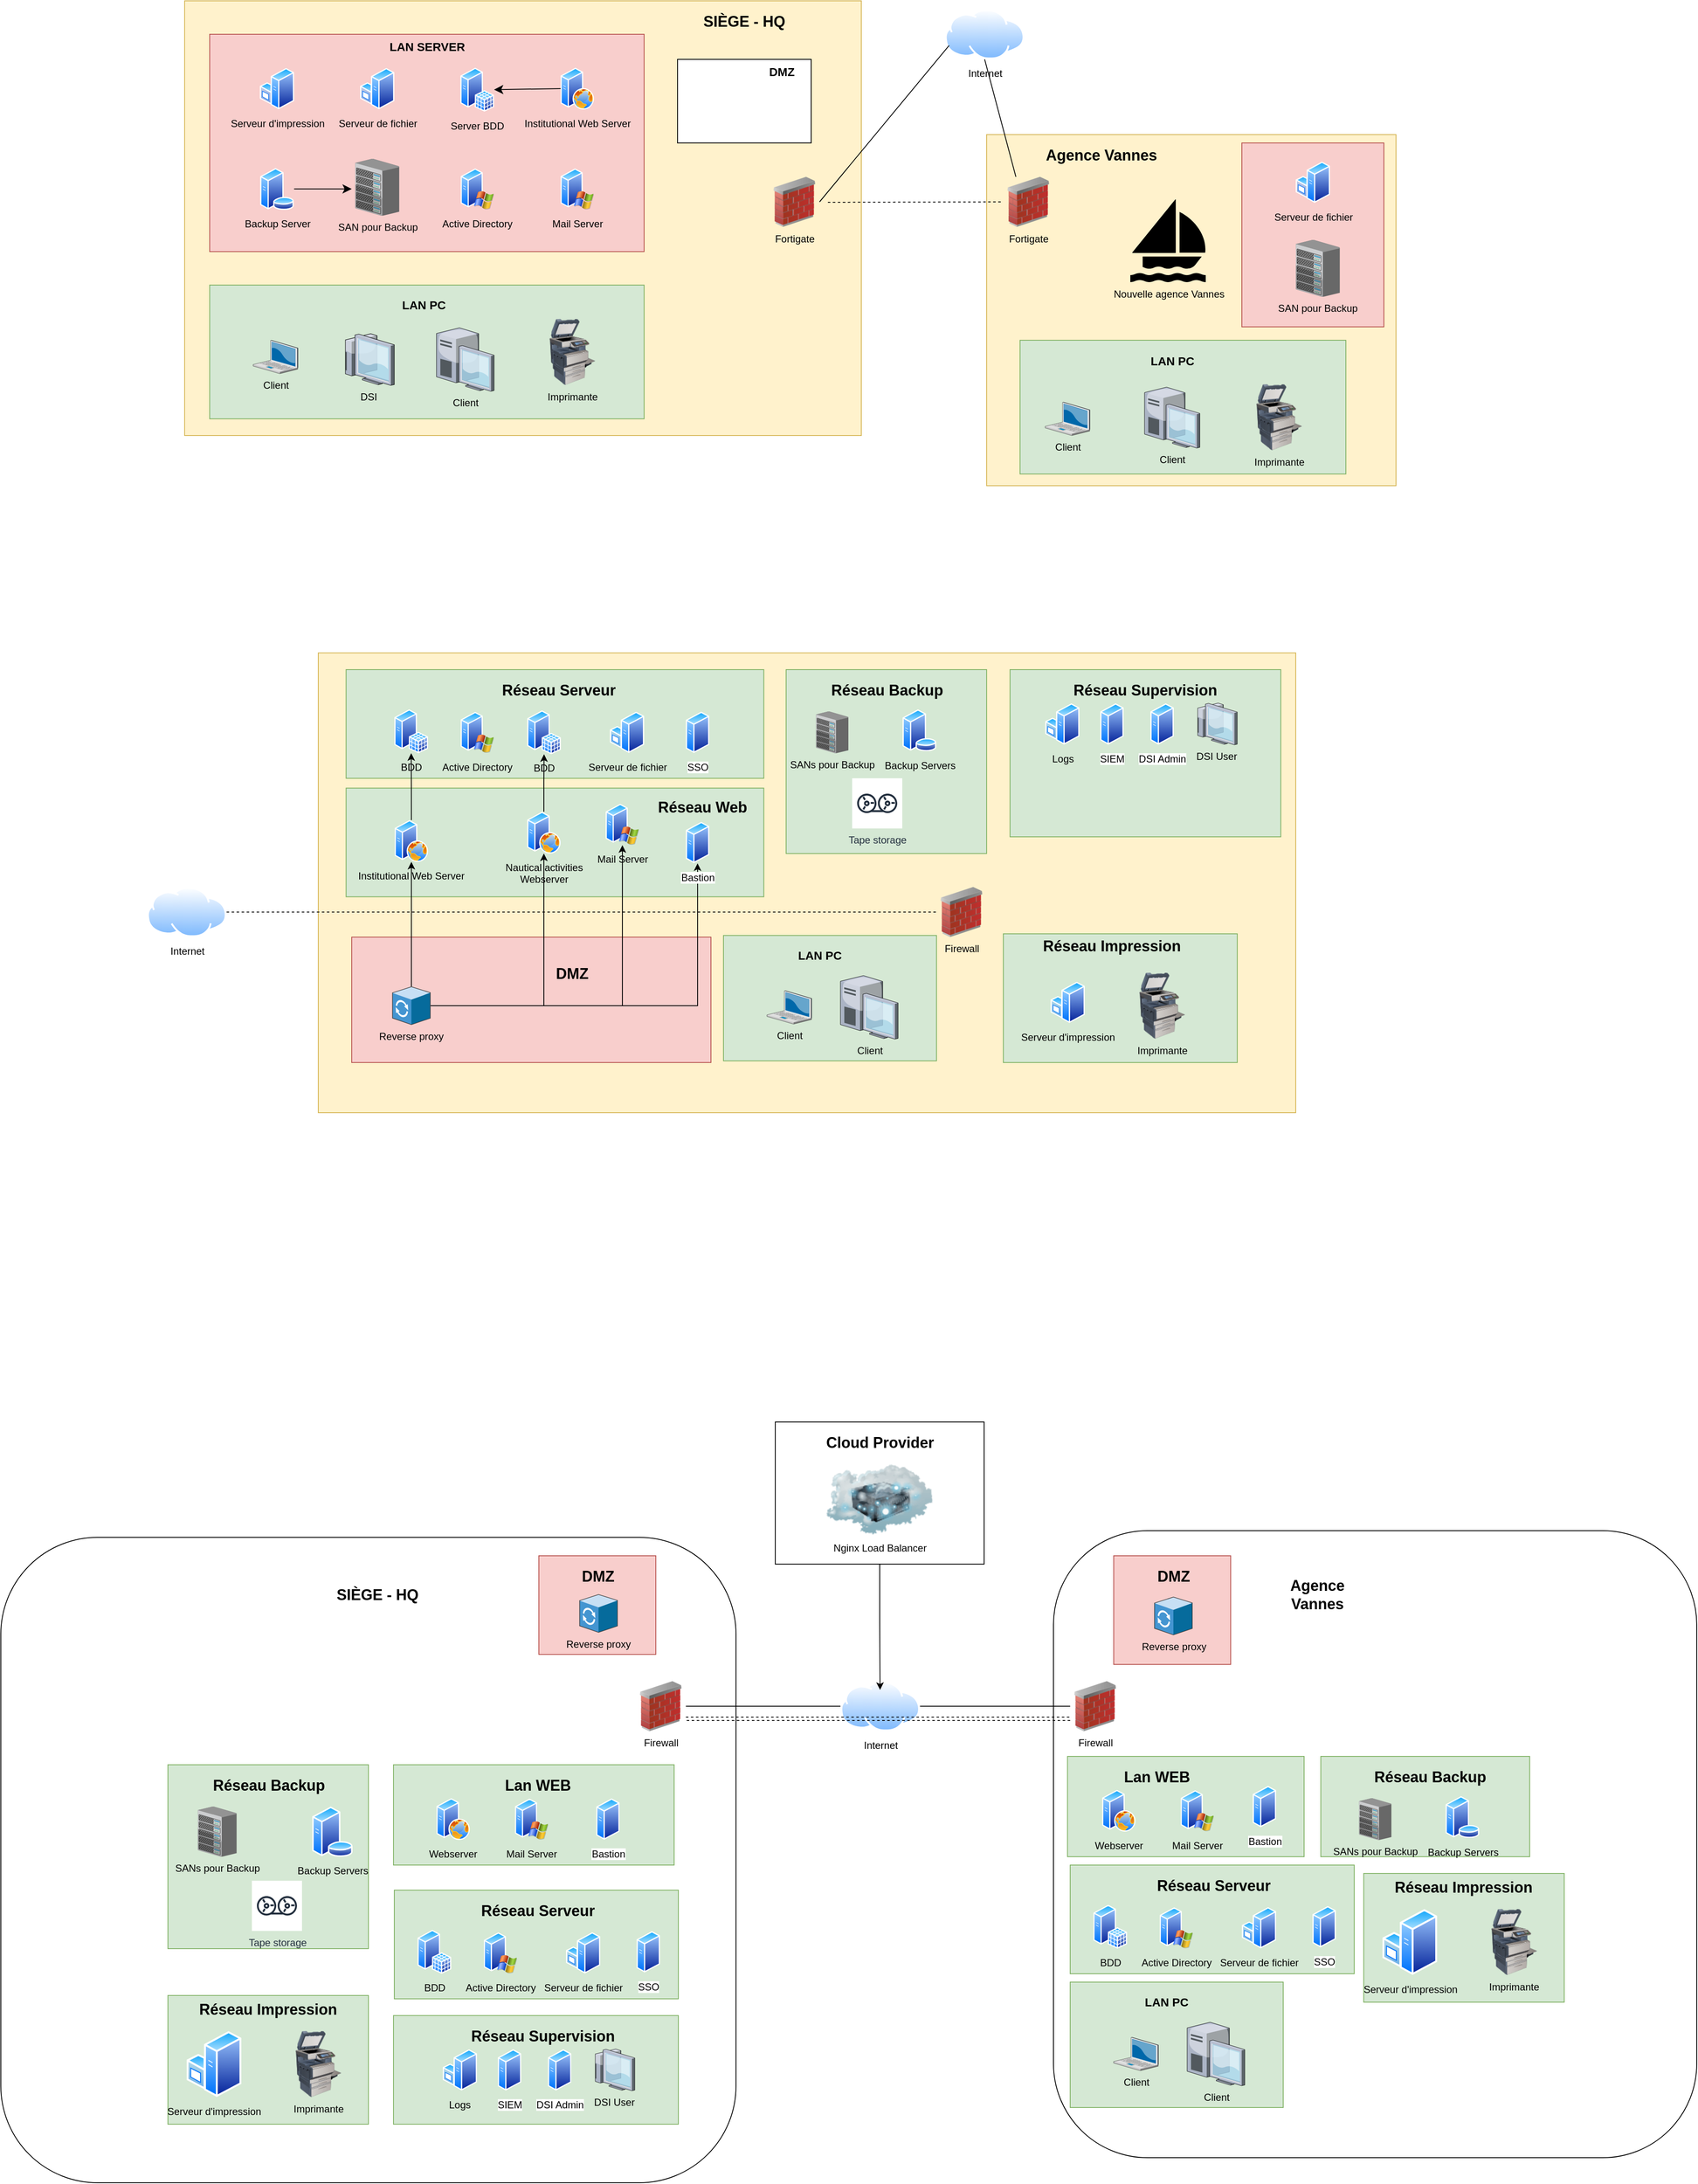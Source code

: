 <mxfile version="26.1.1">
  <diagram name="Page-1" id="sl0Z7fPfuQKRQQ2DEkUn">
    <mxGraphModel dx="3217" dy="2479" grid="1" gridSize="10" guides="1" tooltips="1" connect="1" arrows="1" fold="1" page="1" pageScale="1" pageWidth="827" pageHeight="1169" math="0" shadow="0">
      <root>
        <mxCell id="0" />
        <mxCell id="1" parent="0" />
        <mxCell id="FCa00P5Gcy0VoJe-Ny28-20" value="" style="rounded=0;whiteSpace=wrap;html=1;" parent="1" vertex="1">
          <mxGeometry x="657" y="1660" width="250" height="170" as="geometry" />
        </mxCell>
        <mxCell id="iEDo4Cskuz566fupXp4_-1" value="" style="verticalLabelPosition=bottom;verticalAlign=top;html=1;shape=mxgraph.basic.rect;fillColor2=none;strokeWidth=1;size=20;indent=5;fillColor=#fff2cc;strokeColor=#d6b656;" parent="1" vertex="1">
          <mxGeometry x="910" y="120" width="490" height="420" as="geometry" />
        </mxCell>
        <mxCell id="iEDo4Cskuz566fupXp4_-2" value="" style="verticalLabelPosition=bottom;verticalAlign=top;html=1;shape=mxgraph.basic.rect;fillColor2=none;strokeWidth=1;size=20;indent=5;fillColor=#fff2cc;strokeColor=#d6b656;" parent="1" vertex="1">
          <mxGeometry x="-50" y="-40" width="810" height="520" as="geometry" />
        </mxCell>
        <mxCell id="iEDo4Cskuz566fupXp4_-3" value="" style="verticalLabelPosition=bottom;verticalAlign=top;html=1;shape=mxgraph.basic.rect;fillColor2=none;strokeWidth=1;size=20;indent=5;fillColor=#d5e8d4;strokeColor=#82b366;" parent="1" vertex="1">
          <mxGeometry x="-20" y="300" width="520" height="160" as="geometry" />
        </mxCell>
        <mxCell id="iEDo4Cskuz566fupXp4_-4" value="" style="verticalLabelPosition=bottom;verticalAlign=top;html=1;shape=mxgraph.basic.rect;fillColor2=none;strokeWidth=1;size=20;indent=5;fillColor=#f8cecc;strokeColor=#b85450;" parent="1" vertex="1">
          <mxGeometry x="-20" width="520" height="260" as="geometry" />
        </mxCell>
        <mxCell id="iEDo4Cskuz566fupXp4_-5" value="Active Directory" style="image;aspect=fixed;perimeter=ellipsePerimeter;html=1;align=center;shadow=0;dashed=0;spacingTop=3;image=img/lib/active_directory/windows_server_2.svg;labelBackgroundColor=none;" parent="1" vertex="1">
          <mxGeometry x="280.43" y="160" width="40" height="50" as="geometry" />
        </mxCell>
        <mxCell id="iEDo4Cskuz566fupXp4_-6" value="Institutional Web Server" style="image;aspect=fixed;perimeter=ellipsePerimeter;html=1;align=center;shadow=0;dashed=0;spacingTop=3;image=img/lib/active_directory/web_server.svg;labelBackgroundColor=none;" parent="1" vertex="1">
          <mxGeometry x="400" y="40" width="40" height="50" as="geometry" />
        </mxCell>
        <mxCell id="iEDo4Cskuz566fupXp4_-7" value="Server BDD" style="image;aspect=fixed;perimeter=ellipsePerimeter;html=1;align=center;shadow=0;dashed=0;spacingTop=3;image=img/lib/active_directory/sql_server.svg;labelBackgroundColor=none;" parent="1" vertex="1">
          <mxGeometry x="280" y="40" width="40.43" height="52.5" as="geometry" />
        </mxCell>
        <mxCell id="iEDo4Cskuz566fupXp4_-8" value="Serveur de fichier" style="image;aspect=fixed;perimeter=ellipsePerimeter;html=1;align=center;shadow=0;dashed=0;spacingTop=3;image=img/lib/active_directory/windows_server.svg;labelBackgroundColor=none;" parent="1" vertex="1">
          <mxGeometry x="160" y="40" width="41" height="50" as="geometry" />
        </mxCell>
        <mxCell id="iEDo4Cskuz566fupXp4_-9" value="Serveur d&#39;impression" style="image;aspect=fixed;perimeter=ellipsePerimeter;html=1;align=center;shadow=0;dashed=0;spacingTop=3;image=img/lib/active_directory/windows_server.svg;labelBackgroundColor=none;" parent="1" vertex="1">
          <mxGeometry x="40" y="40" width="41" height="50" as="geometry" />
        </mxCell>
        <mxCell id="iEDo4Cskuz566fupXp4_-10" value="&lt;span&gt;Backup Server&lt;/span&gt;" style="image;aspect=fixed;perimeter=ellipsePerimeter;html=1;align=center;shadow=0;dashed=0;spacingTop=3;image=img/lib/active_directory/database_server.svg;labelBackgroundColor=none;" parent="1" vertex="1">
          <mxGeometry x="40" y="160" width="41" height="50" as="geometry" />
        </mxCell>
        <mxCell id="iEDo4Cskuz566fupXp4_-11" value="Imprimante" style="image;html=1;image=img/lib/clip_art/computers/Printer_Commercial_128x128.png;labelBackgroundColor=none;" parent="1" vertex="1">
          <mxGeometry x="374" y="340" width="80" height="80" as="geometry" />
        </mxCell>
        <mxCell id="iEDo4Cskuz566fupXp4_-12" value="Fortigate" style="image;html=1;image=img/lib/clip_art/networking/Firewall_02_128x128.png;labelBackgroundColor=none;" parent="1" vertex="1">
          <mxGeometry x="650" y="170.5" width="60" height="60" as="geometry" />
        </mxCell>
        <mxCell id="iEDo4Cskuz566fupXp4_-13" value="Internet" style="image;aspect=fixed;perimeter=ellipsePerimeter;html=1;align=center;shadow=0;dashed=0;spacingTop=3;image=img/lib/active_directory/internet_cloud.svg;" parent="1" vertex="1">
          <mxGeometry x="860" y="-30" width="95.24" height="60" as="geometry" />
        </mxCell>
        <mxCell id="iEDo4Cskuz566fupXp4_-14" value="Nouvelle agence Vannes" style="shape=mxgraph.signs.sports.sail_boat;html=1;pointerEvents=1;fillColor=#000000;strokeColor=none;verticalLabelPosition=bottom;verticalAlign=top;align=center;" parent="1" vertex="1">
          <mxGeometry x="1082" y="197.5" width="92" height="99" as="geometry" />
        </mxCell>
        <mxCell id="iEDo4Cskuz566fupXp4_-15" value="Mail Server" style="image;aspect=fixed;perimeter=ellipsePerimeter;html=1;align=center;shadow=0;dashed=0;spacingTop=3;image=img/lib/active_directory/windows_server_2.svg;labelBackgroundColor=none;" parent="1" vertex="1">
          <mxGeometry x="400" y="160" width="40" height="50" as="geometry" />
        </mxCell>
        <mxCell id="iEDo4Cskuz566fupXp4_-16" value="Client" style="verticalLabelPosition=bottom;sketch=0;aspect=fixed;html=1;verticalAlign=top;strokeColor=none;align=center;outlineConnect=0;shape=mxgraph.citrix.laptop_2;labelBackgroundColor=none;" parent="1" vertex="1">
          <mxGeometry x="32" y="366" width="53.64" height="40" as="geometry" />
        </mxCell>
        <mxCell id="iEDo4Cskuz566fupXp4_-17" value="&lt;h3&gt;LAN SERVER&lt;/h3&gt;" style="text;html=1;align=center;verticalAlign=middle;whiteSpace=wrap;rounded=0;" parent="1" vertex="1">
          <mxGeometry x="191.43" width="98.57" height="30" as="geometry" />
        </mxCell>
        <mxCell id="iEDo4Cskuz566fupXp4_-18" value="&lt;h3&gt;LAN PC&lt;/h3&gt;" style="text;html=1;align=center;verticalAlign=middle;whiteSpace=wrap;rounded=0;" parent="1" vertex="1">
          <mxGeometry x="193.68" y="309" width="84.5" height="30" as="geometry" />
        </mxCell>
        <mxCell id="iEDo4Cskuz566fupXp4_-19" value="&lt;h2&gt;SIÈGE - HQ&lt;/h2&gt;" style="text;html=1;align=center;verticalAlign=middle;whiteSpace=wrap;rounded=0;" parent="1" vertex="1">
          <mxGeometry x="565" y="-30" width="110" height="30" as="geometry" />
        </mxCell>
        <mxCell id="iEDo4Cskuz566fupXp4_-20" value="" style="endArrow=classic;html=1;rounded=0;fontSize=12;startSize=8;endSize=8;curved=1;exitX=1;exitY=0.5;exitDx=0;exitDy=0;" parent="1" source="iEDo4Cskuz566fupXp4_-10" edge="1">
          <mxGeometry width="50" height="50" relative="1" as="geometry">
            <mxPoint x="490" y="280" as="sourcePoint" />
            <mxPoint x="150" y="185" as="targetPoint" />
          </mxGeometry>
        </mxCell>
        <mxCell id="iEDo4Cskuz566fupXp4_-21" value="" style="endArrow=classic;html=1;rounded=0;fontSize=12;startSize=8;endSize=8;curved=1;exitX=0;exitY=0.5;exitDx=0;exitDy=0;entryX=1;entryY=0.5;entryDx=0;entryDy=0;" parent="1" source="iEDo4Cskuz566fupXp4_-6" target="iEDo4Cskuz566fupXp4_-7" edge="1">
          <mxGeometry width="50" height="50" relative="1" as="geometry">
            <mxPoint x="490" y="280" as="sourcePoint" />
            <mxPoint x="540" y="230" as="targetPoint" />
          </mxGeometry>
        </mxCell>
        <mxCell id="iEDo4Cskuz566fupXp4_-22" value="DSI" style="verticalLabelPosition=bottom;sketch=0;aspect=fixed;html=1;verticalAlign=top;strokeColor=none;align=center;outlineConnect=0;shape=mxgraph.citrix.thin_client;" parent="1" vertex="1">
          <mxGeometry x="139.2" y="358.2" width="61.8" height="61.8" as="geometry" />
        </mxCell>
        <mxCell id="iEDo4Cskuz566fupXp4_-23" value="Client" style="verticalLabelPosition=bottom;sketch=0;aspect=fixed;html=1;verticalAlign=top;strokeColor=none;align=center;outlineConnect=0;shape=mxgraph.citrix.desktop;" parent="1" vertex="1">
          <mxGeometry x="251.43" y="351.11" width="69" height="75.98" as="geometry" />
        </mxCell>
        <mxCell id="iEDo4Cskuz566fupXp4_-24" value="SAN pour Backup" style="verticalLabelPosition=bottom;sketch=0;aspect=fixed;html=1;verticalAlign=top;strokeColor=none;align=center;outlineConnect=0;shape=mxgraph.citrix.chassis;" parent="1" vertex="1">
          <mxGeometry x="154.13" y="149" width="52.74" height="68.09" as="geometry" />
        </mxCell>
        <mxCell id="iEDo4Cskuz566fupXp4_-25" value="" style="endArrow=none;html=1;rounded=0;fontSize=12;startSize=8;endSize=8;curved=1;entryX=0;entryY=0.75;entryDx=0;entryDy=0;exitX=1;exitY=0.5;exitDx=0;exitDy=0;" parent="1" source="iEDo4Cskuz566fupXp4_-12" target="iEDo4Cskuz566fupXp4_-13" edge="1">
          <mxGeometry width="50" height="50" relative="1" as="geometry">
            <mxPoint x="580" y="210" as="sourcePoint" />
            <mxPoint x="630" y="160" as="targetPoint" />
          </mxGeometry>
        </mxCell>
        <mxCell id="iEDo4Cskuz566fupXp4_-26" value="Fortigate" style="image;html=1;image=img/lib/clip_art/networking/Firewall_02_128x128.png;labelBackgroundColor=none;" parent="1" vertex="1">
          <mxGeometry x="930" y="170.5" width="60" height="60" as="geometry" />
        </mxCell>
        <mxCell id="iEDo4Cskuz566fupXp4_-27" value="" style="endArrow=none;html=1;rounded=0;fontSize=12;startSize=8;endSize=8;curved=1;entryX=0.5;entryY=1;entryDx=0;entryDy=0;exitX=0.25;exitY=0;exitDx=0;exitDy=0;" parent="1" source="iEDo4Cskuz566fupXp4_-26" target="iEDo4Cskuz566fupXp4_-13" edge="1">
          <mxGeometry width="50" height="50" relative="1" as="geometry">
            <mxPoint x="950" y="210" as="sourcePoint" />
            <mxPoint x="1000" y="160" as="targetPoint" />
          </mxGeometry>
        </mxCell>
        <mxCell id="iEDo4Cskuz566fupXp4_-28" value="" style="endArrow=none;dashed=1;html=1;rounded=0;fontSize=12;startSize=8;endSize=8;curved=1;entryX=0;entryY=0.5;entryDx=0;entryDy=0;" parent="1" target="iEDo4Cskuz566fupXp4_-26" edge="1">
          <mxGeometry width="50" height="50" relative="1" as="geometry">
            <mxPoint x="720" y="201" as="sourcePoint" />
            <mxPoint x="810" y="160" as="targetPoint" />
          </mxGeometry>
        </mxCell>
        <mxCell id="iEDo4Cskuz566fupXp4_-29" value="&lt;h2&gt;Agence Vannes&lt;/h2&gt;" style="text;html=1;align=center;verticalAlign=middle;whiteSpace=wrap;rounded=0;" parent="1" vertex="1">
          <mxGeometry x="955.24" y="130" width="184.76" height="30" as="geometry" />
        </mxCell>
        <mxCell id="iEDo4Cskuz566fupXp4_-30" value="" style="rounded=0;whiteSpace=wrap;html=1;" parent="1" vertex="1">
          <mxGeometry x="540" y="30" width="160" height="100" as="geometry" />
        </mxCell>
        <mxCell id="iEDo4Cskuz566fupXp4_-31" value="&lt;h3&gt;DMZ&lt;/h3&gt;" style="text;html=1;align=center;verticalAlign=middle;whiteSpace=wrap;rounded=0;" parent="1" vertex="1">
          <mxGeometry x="630" y="30" width="70" height="30" as="geometry" />
        </mxCell>
        <mxCell id="iEDo4Cskuz566fupXp4_-32" value="" style="verticalLabelPosition=bottom;verticalAlign=top;html=1;shape=mxgraph.basic.rect;fillColor2=none;strokeWidth=1;size=20;indent=5;fillColor=#d5e8d4;strokeColor=#82b366;" parent="1" vertex="1">
          <mxGeometry x="950" y="366" width="390" height="160" as="geometry" />
        </mxCell>
        <mxCell id="iEDo4Cskuz566fupXp4_-33" value="" style="verticalLabelPosition=bottom;verticalAlign=top;html=1;shape=mxgraph.basic.rect;fillColor2=none;strokeWidth=1;size=20;indent=5;fillColor=#f8cecc;strokeColor=#b85450;" parent="1" vertex="1">
          <mxGeometry x="1215.5" y="130" width="170" height="220" as="geometry" />
        </mxCell>
        <mxCell id="iEDo4Cskuz566fupXp4_-34" value="SAN pour Backup" style="verticalLabelPosition=bottom;sketch=0;aspect=fixed;html=1;verticalAlign=top;strokeColor=none;align=center;outlineConnect=0;shape=mxgraph.citrix.chassis;" parent="1" vertex="1">
          <mxGeometry x="1280" y="246" width="52.74" height="68.09" as="geometry" />
        </mxCell>
        <mxCell id="iEDo4Cskuz566fupXp4_-35" value="Client" style="verticalLabelPosition=bottom;sketch=0;aspect=fixed;html=1;verticalAlign=top;strokeColor=none;align=center;outlineConnect=0;shape=mxgraph.citrix.laptop_2;labelBackgroundColor=none;" parent="1" vertex="1">
          <mxGeometry x="980" y="440" width="53.64" height="40" as="geometry" />
        </mxCell>
        <mxCell id="iEDo4Cskuz566fupXp4_-36" value="Client" style="verticalLabelPosition=bottom;sketch=0;aspect=fixed;html=1;verticalAlign=top;strokeColor=none;align=center;outlineConnect=0;shape=mxgraph.citrix.desktop;" parent="1" vertex="1">
          <mxGeometry x="1099" y="422.09" width="66.21" height="72.91" as="geometry" />
        </mxCell>
        <mxCell id="iEDo4Cskuz566fupXp4_-37" value="Imprimante" style="image;html=1;image=img/lib/clip_art/computers/Printer_Commercial_128x128.png;labelBackgroundColor=none;" parent="1" vertex="1">
          <mxGeometry x="1220" y="418.09" width="80" height="80" as="geometry" />
        </mxCell>
        <mxCell id="iEDo4Cskuz566fupXp4_-38" value="Serveur de fichier" style="image;aspect=fixed;perimeter=ellipsePerimeter;html=1;align=center;shadow=0;dashed=0;spacingTop=3;image=img/lib/active_directory/windows_server.svg;labelBackgroundColor=none;" parent="1" vertex="1">
          <mxGeometry x="1280" y="152" width="41" height="50" as="geometry" />
        </mxCell>
        <mxCell id="iEDo4Cskuz566fupXp4_-39" value="&lt;h3&gt;LAN PC&lt;/h3&gt;" style="text;html=1;align=center;verticalAlign=middle;whiteSpace=wrap;rounded=0;" parent="1" vertex="1">
          <mxGeometry x="1089.86" y="376" width="84.5" height="30" as="geometry" />
        </mxCell>
        <mxCell id="iEDo4Cskuz566fupXp4_-40" value="" style="verticalLabelPosition=bottom;verticalAlign=top;html=1;shape=mxgraph.basic.rect;fillColor2=none;strokeWidth=1;size=20;indent=5;fillColor=#fff2cc;strokeColor=#d6b656;" parent="1" vertex="1">
          <mxGeometry x="110" y="740" width="1170" height="550" as="geometry" />
        </mxCell>
        <mxCell id="iEDo4Cskuz566fupXp4_-43" style="edgeStyle=orthogonalEdgeStyle;rounded=0;orthogonalLoop=1;jettySize=auto;html=1;endArrow=none;startFill=0;dashed=1;" parent="1" source="iEDo4Cskuz566fupXp4_-41" target="iEDo4Cskuz566fupXp4_-42" edge="1">
          <mxGeometry relative="1" as="geometry" />
        </mxCell>
        <mxCell id="iEDo4Cskuz566fupXp4_-41" value="Internet" style="image;aspect=fixed;perimeter=ellipsePerimeter;html=1;align=center;shadow=0;dashed=0;spacingTop=3;image=img/lib/active_directory/internet_cloud.svg;" parent="1" vertex="1">
          <mxGeometry x="-95" y="1020" width="95.24" height="60" as="geometry" />
        </mxCell>
        <mxCell id="iEDo4Cskuz566fupXp4_-42" value="Firewall" style="image;html=1;image=img/lib/clip_art/networking/Firewall_02_128x128.png;labelBackgroundColor=none;" parent="1" vertex="1">
          <mxGeometry x="850" y="1020" width="60" height="60" as="geometry" />
        </mxCell>
        <mxCell id="iEDo4Cskuz566fupXp4_-44" value="" style="verticalLabelPosition=bottom;verticalAlign=top;html=1;shape=mxgraph.basic.rect;fillColor2=none;strokeWidth=1;size=20;indent=5;fillColor=#d5e8d4;strokeColor=#82b366;" parent="1" vertex="1">
          <mxGeometry x="143.28" y="760" width="500" height="130" as="geometry" />
        </mxCell>
        <mxCell id="iEDo4Cskuz566fupXp4_-46" value="&lt;h2&gt;Réseau Serveur&lt;/h2&gt;" style="text;html=1;align=center;verticalAlign=middle;whiteSpace=wrap;rounded=0;" parent="1" vertex="1">
          <mxGeometry x="278.18" y="770" width="240" height="30" as="geometry" />
        </mxCell>
        <mxCell id="iEDo4Cskuz566fupXp4_-49" value="Active Directory" style="image;aspect=fixed;perimeter=ellipsePerimeter;html=1;align=center;shadow=0;dashed=0;spacingTop=3;image=img/lib/active_directory/windows_server_2.svg;labelBackgroundColor=none;" parent="1" vertex="1">
          <mxGeometry x="280.43" y="810" width="40" height="50" as="geometry" />
        </mxCell>
        <mxCell id="iEDo4Cskuz566fupXp4_-57" value="" style="verticalLabelPosition=bottom;verticalAlign=top;html=1;shape=mxgraph.basic.rect;fillColor2=none;strokeWidth=1;size=20;indent=5;fillColor=#d5e8d4;strokeColor=#82b366;" parent="1" vertex="1">
          <mxGeometry x="670" y="760" width="240" height="220" as="geometry" />
        </mxCell>
        <mxCell id="iEDo4Cskuz566fupXp4_-50" value="BDD" style="image;aspect=fixed;perimeter=ellipsePerimeter;html=1;align=center;shadow=0;dashed=0;spacingTop=3;image=img/lib/active_directory/sql_server.svg;labelBackgroundColor=none;" parent="1" vertex="1">
          <mxGeometry x="201" y="807.5" width="40.43" height="52.5" as="geometry" />
        </mxCell>
        <mxCell id="iEDo4Cskuz566fupXp4_-59" value="" style="verticalLabelPosition=bottom;verticalAlign=top;html=1;shape=mxgraph.basic.rect;fillColor2=none;strokeWidth=1;size=20;indent=5;fillColor=#d5e8d4;strokeColor=#82b366;" parent="1" vertex="1">
          <mxGeometry x="938" y="760" width="324.13" height="200" as="geometry" />
        </mxCell>
        <mxCell id="iEDo4Cskuz566fupXp4_-53" value="Serveur de fichier" style="image;aspect=fixed;perimeter=ellipsePerimeter;html=1;align=center;shadow=0;dashed=0;spacingTop=3;image=img/lib/active_directory/windows_server.svg;labelBackgroundColor=none;" parent="1" vertex="1">
          <mxGeometry x="459" y="810" width="41" height="50" as="geometry" />
        </mxCell>
        <mxCell id="iEDo4Cskuz566fupXp4_-54" value="&lt;span&gt;SSO&lt;/span&gt;" style="image;aspect=fixed;perimeter=ellipsePerimeter;html=1;align=center;shadow=0;dashed=0;spacingTop=3;image=img/lib/active_directory/generic_server.svg;" parent="1" vertex="1">
          <mxGeometry x="550" y="810" width="28.0" height="50" as="geometry" />
        </mxCell>
        <mxCell id="iEDo4Cskuz566fupXp4_-58" value="&lt;h2&gt;Réseau Backup&lt;/h2&gt;" style="text;html=1;align=center;verticalAlign=middle;whiteSpace=wrap;rounded=0;" parent="1" vertex="1">
          <mxGeometry x="670.64" y="770" width="240" height="30" as="geometry" />
        </mxCell>
        <mxCell id="iEDo4Cskuz566fupXp4_-62" value="&lt;h2&gt;Réseau Supervision&lt;/h2&gt;" style="text;html=1;align=center;verticalAlign=middle;whiteSpace=wrap;rounded=0;" parent="1" vertex="1">
          <mxGeometry x="980.07" y="770" width="240" height="30" as="geometry" />
        </mxCell>
        <mxCell id="iEDo4Cskuz566fupXp4_-64" value="Logs" style="image;aspect=fixed;perimeter=ellipsePerimeter;html=1;align=center;shadow=0;dashed=0;spacingTop=3;image=img/lib/active_directory/windows_server.svg;labelBackgroundColor=none;" parent="1" vertex="1">
          <mxGeometry x="980.07" y="800" width="41" height="50" as="geometry" />
        </mxCell>
        <mxCell id="iEDo4Cskuz566fupXp4_-65" value="&lt;span&gt;SIEM&lt;/span&gt;" style="image;aspect=fixed;perimeter=ellipsePerimeter;html=1;align=center;shadow=0;dashed=0;spacingTop=3;image=img/lib/active_directory/generic_server.svg;" parent="1" vertex="1">
          <mxGeometry x="1046.0" y="800" width="28.0" height="50" as="geometry" />
        </mxCell>
        <mxCell id="iEDo4Cskuz566fupXp4_-67" value="SANs pour Backup" style="verticalLabelPosition=bottom;sketch=0;aspect=fixed;html=1;verticalAlign=top;strokeColor=none;align=center;outlineConnect=0;shape=mxgraph.citrix.chassis;" parent="1" vertex="1">
          <mxGeometry x="705.78" y="810" width="38.73" height="50" as="geometry" />
        </mxCell>
        <mxCell id="iEDo4Cskuz566fupXp4_-68" value="&lt;span&gt;Backup Servers&lt;/span&gt;" style="image;aspect=fixed;perimeter=ellipsePerimeter;html=1;align=center;shadow=0;dashed=0;spacingTop=3;image=img/lib/active_directory/database_server.svg;labelBackgroundColor=none;" parent="1" vertex="1">
          <mxGeometry x="809" y="807.5" width="41" height="50" as="geometry" />
        </mxCell>
        <mxCell id="iEDo4Cskuz566fupXp4_-69" value="" style="verticalLabelPosition=bottom;verticalAlign=top;html=1;shape=mxgraph.basic.rect;fillColor2=none;strokeWidth=1;size=20;indent=5;fillColor=#f8cecc;strokeColor=#b85450;" parent="1" vertex="1">
          <mxGeometry x="150" y="1080" width="430" height="150" as="geometry" />
        </mxCell>
        <mxCell id="iEDo4Cskuz566fupXp4_-106" value="" style="verticalLabelPosition=bottom;verticalAlign=top;html=1;shape=mxgraph.basic.rect;fillColor2=none;strokeWidth=1;size=20;indent=5;fillColor=#d5e8d4;strokeColor=#82b366;" parent="1" vertex="1">
          <mxGeometry x="143.28" y="901.8" width="500" height="130" as="geometry" />
        </mxCell>
        <mxCell id="iEDo4Cskuz566fupXp4_-70" value="&lt;h2&gt;DMZ&lt;/h2&gt;" style="text;html=1;align=center;verticalAlign=middle;whiteSpace=wrap;rounded=0;" parent="1" vertex="1">
          <mxGeometry x="384" y="1109" width="60" height="30" as="geometry" />
        </mxCell>
        <mxCell id="iEDo4Cskuz566fupXp4_-83" style="edgeStyle=orthogonalEdgeStyle;rounded=0;orthogonalLoop=1;jettySize=auto;html=1;" parent="1" source="iEDo4Cskuz566fupXp4_-71" target="iEDo4Cskuz566fupXp4_-50" edge="1">
          <mxGeometry relative="1" as="geometry" />
        </mxCell>
        <mxCell id="iEDo4Cskuz566fupXp4_-71" value="Institutional Web Server" style="image;aspect=fixed;perimeter=ellipsePerimeter;html=1;align=center;shadow=0;dashed=0;spacingTop=3;image=img/lib/active_directory/web_server.svg;labelBackgroundColor=none;" parent="1" vertex="1">
          <mxGeometry x="201.43" y="940" width="40" height="50" as="geometry" />
        </mxCell>
        <mxCell id="iEDo4Cskuz566fupXp4_-75" value="" style="edgeStyle=orthogonalEdgeStyle;rounded=0;orthogonalLoop=1;jettySize=auto;html=1;" parent="1" source="iEDo4Cskuz566fupXp4_-73" target="iEDo4Cskuz566fupXp4_-74" edge="1">
          <mxGeometry relative="1" as="geometry" />
        </mxCell>
        <mxCell id="iEDo4Cskuz566fupXp4_-73" value="Nautical activities&lt;div&gt;Webserver&lt;/div&gt;" style="image;aspect=fixed;perimeter=ellipsePerimeter;html=1;align=center;shadow=0;dashed=0;spacingTop=3;image=img/lib/active_directory/web_server.svg;labelBackgroundColor=none;" parent="1" vertex="1">
          <mxGeometry x="360" y="930" width="40" height="50" as="geometry" />
        </mxCell>
        <mxCell id="iEDo4Cskuz566fupXp4_-74" value="BDD" style="image;aspect=fixed;perimeter=ellipsePerimeter;html=1;align=center;shadow=0;dashed=0;spacingTop=3;image=img/lib/active_directory/sql_server.svg;labelBackgroundColor=none;" parent="1" vertex="1">
          <mxGeometry x="360" y="808.75" width="40.43" height="52.5" as="geometry" />
        </mxCell>
        <mxCell id="iEDo4Cskuz566fupXp4_-79" value="Mail Server" style="image;aspect=fixed;perimeter=ellipsePerimeter;html=1;align=center;shadow=0;dashed=0;spacingTop=3;image=img/lib/active_directory/windows_server_2.svg;labelBackgroundColor=none;" parent="1" vertex="1">
          <mxGeometry x="454" y="920" width="40" height="50" as="geometry" />
        </mxCell>
        <mxCell id="iEDo4Cskuz566fupXp4_-86" style="edgeStyle=orthogonalEdgeStyle;rounded=0;orthogonalLoop=1;jettySize=auto;html=1;" parent="1" source="iEDo4Cskuz566fupXp4_-85" target="iEDo4Cskuz566fupXp4_-71" edge="1">
          <mxGeometry relative="1" as="geometry" />
        </mxCell>
        <mxCell id="iEDo4Cskuz566fupXp4_-87" style="edgeStyle=orthogonalEdgeStyle;rounded=0;orthogonalLoop=1;jettySize=auto;html=1;" parent="1" source="iEDo4Cskuz566fupXp4_-85" target="iEDo4Cskuz566fupXp4_-73" edge="1">
          <mxGeometry relative="1" as="geometry" />
        </mxCell>
        <mxCell id="iEDo4Cskuz566fupXp4_-88" style="edgeStyle=orthogonalEdgeStyle;rounded=0;orthogonalLoop=1;jettySize=auto;html=1;" parent="1" source="iEDo4Cskuz566fupXp4_-85" target="iEDo4Cskuz566fupXp4_-79" edge="1">
          <mxGeometry relative="1" as="geometry" />
        </mxCell>
        <mxCell id="iEDo4Cskuz566fupXp4_-108" style="edgeStyle=orthogonalEdgeStyle;rounded=0;orthogonalLoop=1;jettySize=auto;html=1;" parent="1" source="iEDo4Cskuz566fupXp4_-85" target="iEDo4Cskuz566fupXp4_-104" edge="1">
          <mxGeometry relative="1" as="geometry" />
        </mxCell>
        <mxCell id="iEDo4Cskuz566fupXp4_-85" value="Reverse proxy" style="shadow=0;dashed=0;html=1;labelPosition=center;verticalLabelPosition=bottom;verticalAlign=top;align=center;outlineConnect=0;shape=mxgraph.veeam.3d.proxy;" parent="1" vertex="1">
          <mxGeometry x="198.43" y="1139" width="46" height="46" as="geometry" />
        </mxCell>
        <mxCell id="iEDo4Cskuz566fupXp4_-89" value="" style="verticalLabelPosition=bottom;verticalAlign=top;html=1;shape=mxgraph.basic.rect;fillColor2=none;strokeWidth=1;size=20;indent=5;fillColor=#d5e8d4;strokeColor=#82b366;" parent="1" vertex="1">
          <mxGeometry x="930" y="1076" width="280" height="154" as="geometry" />
        </mxCell>
        <mxCell id="iEDo4Cskuz566fupXp4_-90" value="&lt;h2&gt;Réseau Impression&lt;/h2&gt;" style="text;html=1;align=center;verticalAlign=middle;whiteSpace=wrap;rounded=0;" parent="1" vertex="1">
          <mxGeometry x="940.0" y="1076" width="240" height="30" as="geometry" />
        </mxCell>
        <mxCell id="iEDo4Cskuz566fupXp4_-91" value="Serveur d&#39;impression" style="image;aspect=fixed;perimeter=ellipsePerimeter;html=1;align=center;shadow=0;dashed=0;spacingTop=3;image=img/lib/active_directory/windows_server.svg;labelBackgroundColor=none;" parent="1" vertex="1">
          <mxGeometry x="986.5" y="1133" width="41" height="50" as="geometry" />
        </mxCell>
        <mxCell id="iEDo4Cskuz566fupXp4_-92" value="" style="verticalLabelPosition=bottom;verticalAlign=top;html=1;shape=mxgraph.basic.rect;fillColor2=none;strokeWidth=1;size=20;indent=5;fillColor=#d5e8d4;strokeColor=#82b366;" parent="1" vertex="1">
          <mxGeometry x="595" y="1078" width="255" height="150" as="geometry" />
        </mxCell>
        <mxCell id="iEDo4Cskuz566fupXp4_-93" value="Imprimante" style="image;html=1;image=img/lib/clip_art/computers/Printer_Commercial_128x128.png;labelBackgroundColor=none;" parent="1" vertex="1">
          <mxGeometry x="1080" y="1122" width="80" height="80" as="geometry" />
        </mxCell>
        <mxCell id="iEDo4Cskuz566fupXp4_-94" value="Client" style="verticalLabelPosition=bottom;sketch=0;aspect=fixed;html=1;verticalAlign=top;strokeColor=none;align=center;outlineConnect=0;shape=mxgraph.citrix.laptop_2;labelBackgroundColor=none;" parent="1" vertex="1">
          <mxGeometry x="647" y="1144" width="53.64" height="40" as="geometry" />
        </mxCell>
        <mxCell id="iEDo4Cskuz566fupXp4_-95" value="&lt;h3&gt;LAN PC&lt;/h3&gt;" style="text;html=1;align=center;verticalAlign=middle;whiteSpace=wrap;rounded=0;" parent="1" vertex="1">
          <mxGeometry x="667.75" y="1087" width="84.5" height="30" as="geometry" />
        </mxCell>
        <mxCell id="iEDo4Cskuz566fupXp4_-97" value="Client" style="verticalLabelPosition=bottom;sketch=0;aspect=fixed;html=1;verticalAlign=top;strokeColor=none;align=center;outlineConnect=0;shape=mxgraph.citrix.desktop;" parent="1" vertex="1">
          <mxGeometry x="735.0" y="1126.01" width="69" height="75.98" as="geometry" />
        </mxCell>
        <mxCell id="iEDo4Cskuz566fupXp4_-102" value="DSI User" style="verticalLabelPosition=bottom;sketch=0;aspect=fixed;html=1;verticalAlign=top;strokeColor=none;align=center;outlineConnect=0;shape=mxgraph.citrix.thin_client;" parent="1" vertex="1">
          <mxGeometry x="1160" y="800" width="50" height="50" as="geometry" />
        </mxCell>
        <mxCell id="iEDo4Cskuz566fupXp4_-103" value="DSI Admin" style="image;aspect=fixed;perimeter=ellipsePerimeter;html=1;align=center;shadow=0;dashed=0;spacingTop=3;image=img/lib/active_directory/generic_server.svg;" parent="1" vertex="1">
          <mxGeometry x="1106.0" y="800" width="28.0" height="50" as="geometry" />
        </mxCell>
        <mxCell id="iEDo4Cskuz566fupXp4_-104" value="&lt;span&gt;Bastion&lt;/span&gt;" style="image;aspect=fixed;perimeter=ellipsePerimeter;html=1;align=center;shadow=0;dashed=0;spacingTop=3;image=img/lib/active_directory/generic_server.svg;" parent="1" vertex="1">
          <mxGeometry x="550.0" y="941.8" width="28.0" height="50" as="geometry" />
        </mxCell>
        <mxCell id="iEDo4Cskuz566fupXp4_-107" value="&lt;h2&gt;Réseau Web&lt;/h2&gt;" style="text;html=1;align=center;verticalAlign=middle;whiteSpace=wrap;rounded=0;" parent="1" vertex="1">
          <mxGeometry x="510" y="910" width="120" height="30" as="geometry" />
        </mxCell>
        <mxCell id="FCa00P5Gcy0VoJe-Ny28-3" value="Tape storage" style="sketch=0;outlineConnect=0;fontColor=#232F3E;gradientColor=none;strokeColor=#232F3E;fillColor=#ffffff;dashed=0;verticalLabelPosition=bottom;verticalAlign=top;align=center;html=1;fontSize=12;fontStyle=0;aspect=fixed;shape=mxgraph.aws4.resourceIcon;resIcon=mxgraph.aws4.tape_storage;" parent="1" vertex="1">
          <mxGeometry x="749" y="890" width="60" height="60" as="geometry" />
        </mxCell>
        <mxCell id="FCa00P5Gcy0VoJe-Ny28-5" value="Internet" style="image;aspect=fixed;perimeter=ellipsePerimeter;html=1;align=center;shadow=0;dashed=0;spacingTop=3;image=img/lib/active_directory/internet_cloud.svg;" parent="1" vertex="1">
          <mxGeometry x="735" y="1970" width="95.24" height="60" as="geometry" />
        </mxCell>
        <mxCell id="FCa00P5Gcy0VoJe-Ny28-6" value="" style="rounded=1;whiteSpace=wrap;html=1;" parent="1" vertex="1">
          <mxGeometry x="-270" y="1798" width="880" height="772" as="geometry" />
        </mxCell>
        <mxCell id="FCa00P5Gcy0VoJe-Ny28-8" value="" style="rounded=1;whiteSpace=wrap;html=1;" parent="1" vertex="1">
          <mxGeometry x="990" y="1790" width="770" height="750" as="geometry" />
        </mxCell>
        <mxCell id="FCa00P5Gcy0VoJe-Ny28-12" style="edgeStyle=orthogonalEdgeStyle;rounded=0;orthogonalLoop=1;jettySize=auto;html=1;endArrow=none;startFill=0;" parent="1" source="FCa00P5Gcy0VoJe-Ny28-9" target="FCa00P5Gcy0VoJe-Ny28-5" edge="1">
          <mxGeometry relative="1" as="geometry" />
        </mxCell>
        <mxCell id="FCa00P5Gcy0VoJe-Ny28-13" style="edgeStyle=orthogonalEdgeStyle;rounded=0;orthogonalLoop=1;jettySize=auto;html=1;entryX=0;entryY=0.75;entryDx=0;entryDy=0;endArrow=none;startFill=0;dashed=1;shape=link;" parent="1" source="FCa00P5Gcy0VoJe-Ny28-9" target="FCa00P5Gcy0VoJe-Ny28-10" edge="1">
          <mxGeometry relative="1" as="geometry">
            <Array as="points">
              <mxPoint x="670" y="2015" />
              <mxPoint x="670" y="2015" />
            </Array>
          </mxGeometry>
        </mxCell>
        <mxCell id="FCa00P5Gcy0VoJe-Ny28-9" value="Firewall" style="image;html=1;image=img/lib/clip_art/networking/Firewall_02_128x128.png;labelBackgroundColor=none;" parent="1" vertex="1">
          <mxGeometry x="490" y="1970" width="60" height="60" as="geometry" />
        </mxCell>
        <mxCell id="FCa00P5Gcy0VoJe-Ny28-11" style="edgeStyle=orthogonalEdgeStyle;rounded=0;orthogonalLoop=1;jettySize=auto;html=1;endArrow=none;startFill=0;" parent="1" source="FCa00P5Gcy0VoJe-Ny28-10" target="FCa00P5Gcy0VoJe-Ny28-5" edge="1">
          <mxGeometry relative="1" as="geometry" />
        </mxCell>
        <mxCell id="FCa00P5Gcy0VoJe-Ny28-10" value="Firewall" style="image;html=1;image=img/lib/clip_art/networking/Firewall_02_128x128.png;labelBackgroundColor=none;" parent="1" vertex="1">
          <mxGeometry x="1010" y="1970" width="60" height="60" as="geometry" />
        </mxCell>
        <mxCell id="FCa00P5Gcy0VoJe-Ny28-14" value="" style="verticalLabelPosition=bottom;verticalAlign=top;html=1;shape=mxgraph.basic.rect;fillColor2=none;strokeWidth=1;size=20;indent=5;fillColor=#f8cecc;strokeColor=#b85450;" parent="1" vertex="1">
          <mxGeometry x="374" y="1820" width="140" height="118" as="geometry" />
        </mxCell>
        <mxCell id="FCa00P5Gcy0VoJe-Ny28-15" value="&lt;h2&gt;DMZ&lt;/h2&gt;" style="text;html=1;align=center;verticalAlign=middle;whiteSpace=wrap;rounded=0;" parent="1" vertex="1">
          <mxGeometry x="415.43" y="1830" width="60" height="30" as="geometry" />
        </mxCell>
        <mxCell id="FCa00P5Gcy0VoJe-Ny28-16" value="Reverse proxy" style="shadow=0;dashed=0;html=1;labelPosition=center;verticalLabelPosition=bottom;verticalAlign=top;align=center;outlineConnect=0;shape=mxgraph.veeam.3d.proxy;" parent="1" vertex="1">
          <mxGeometry x="422.43" y="1866" width="46" height="46" as="geometry" />
        </mxCell>
        <mxCell id="FCa00P5Gcy0VoJe-Ny28-18" value="Nginx Load Balancer" style="image;html=1;image=img/lib/clip_art/networking/Cloud_Server_128x128.png" parent="1" vertex="1">
          <mxGeometry x="718.31" y="1709" width="127.38" height="88" as="geometry" />
        </mxCell>
        <mxCell id="FCa00P5Gcy0VoJe-Ny28-19" style="edgeStyle=orthogonalEdgeStyle;rounded=0;orthogonalLoop=1;jettySize=auto;html=1;entryX=0.498;entryY=0.174;entryDx=0;entryDy=0;entryPerimeter=0;exitX=0.5;exitY=1;exitDx=0;exitDy=0;" parent="1" source="FCa00P5Gcy0VoJe-Ny28-20" target="FCa00P5Gcy0VoJe-Ny28-5" edge="1">
          <mxGeometry relative="1" as="geometry" />
        </mxCell>
        <mxCell id="FCa00P5Gcy0VoJe-Ny28-21" value="&lt;h2&gt;Cloud Provider&lt;/h2&gt;" style="text;html=1;align=center;verticalAlign=middle;whiteSpace=wrap;rounded=0;" parent="1" vertex="1">
          <mxGeometry x="712.12" y="1670" width="141" height="30" as="geometry" />
        </mxCell>
        <mxCell id="FCa00P5Gcy0VoJe-Ny28-22" value="" style="verticalLabelPosition=bottom;verticalAlign=top;html=1;shape=mxgraph.basic.rect;fillColor2=none;strokeWidth=1;size=20;indent=5;fillColor=#f8cecc;strokeColor=#b85450;" parent="1" vertex="1">
          <mxGeometry x="1062.11" y="1820" width="140" height="130" as="geometry" />
        </mxCell>
        <mxCell id="FCa00P5Gcy0VoJe-Ny28-23" value="&lt;h2&gt;DMZ&lt;/h2&gt;" style="text;html=1;align=center;verticalAlign=middle;whiteSpace=wrap;rounded=0;" parent="1" vertex="1">
          <mxGeometry x="1103.54" y="1830" width="60" height="30" as="geometry" />
        </mxCell>
        <mxCell id="FCa00P5Gcy0VoJe-Ny28-24" value="Reverse proxy" style="shadow=0;dashed=0;html=1;labelPosition=center;verticalLabelPosition=bottom;verticalAlign=top;align=center;outlineConnect=0;shape=mxgraph.veeam.3d.proxy;" parent="1" vertex="1">
          <mxGeometry x="1110.54" y="1869" width="46" height="46" as="geometry" />
        </mxCell>
        <mxCell id="FCa00P5Gcy0VoJe-Ny28-26" value="" style="verticalLabelPosition=bottom;verticalAlign=top;html=1;shape=mxgraph.basic.rect;fillColor2=none;strokeWidth=1;size=20;indent=5;fillColor=#d5e8d4;strokeColor=#82b366;" parent="1" vertex="1">
          <mxGeometry x="200" y="2070" width="335.93" height="120" as="geometry" />
        </mxCell>
        <mxCell id="FCa00P5Gcy0VoJe-Ny28-28" value="&lt;div&gt;Webserver&lt;/div&gt;" style="image;aspect=fixed;perimeter=ellipsePerimeter;html=1;align=center;shadow=0;dashed=0;spacingTop=3;image=img/lib/active_directory/web_server.svg;labelBackgroundColor=none;" parent="1" vertex="1">
          <mxGeometry x="251.43" y="2110" width="40" height="50" as="geometry" />
        </mxCell>
        <mxCell id="FCa00P5Gcy0VoJe-Ny28-29" value="Mail Server" style="image;aspect=fixed;perimeter=ellipsePerimeter;html=1;align=center;shadow=0;dashed=0;spacingTop=3;image=img/lib/active_directory/windows_server_2.svg;labelBackgroundColor=none;" parent="1" vertex="1">
          <mxGeometry x="345.43" y="2110" width="40" height="50" as="geometry" />
        </mxCell>
        <mxCell id="FCa00P5Gcy0VoJe-Ny28-30" value="&lt;span&gt;Bastion&lt;/span&gt;" style="image;aspect=fixed;perimeter=ellipsePerimeter;html=1;align=center;shadow=0;dashed=0;spacingTop=3;image=img/lib/active_directory/generic_server.svg;" parent="1" vertex="1">
          <mxGeometry x="442.65" y="2110" width="28.0" height="50" as="geometry" />
        </mxCell>
        <mxCell id="FCa00P5Gcy0VoJe-Ny28-31" value="&lt;h2&gt;Lan WEB&lt;/h2&gt;" style="text;html=1;align=center;verticalAlign=middle;whiteSpace=wrap;rounded=0;" parent="1" vertex="1">
          <mxGeometry x="312.97" y="2080" width="120" height="30" as="geometry" />
        </mxCell>
        <mxCell id="FCa00P5Gcy0VoJe-Ny28-33" value="&lt;h2&gt;SIÈGE - HQ&lt;/h2&gt;" style="text;html=1;align=center;verticalAlign=middle;whiteSpace=wrap;rounded=0;" parent="1" vertex="1">
          <mxGeometry x="125.5" y="1852" width="110" height="30" as="geometry" />
        </mxCell>
        <mxCell id="FCa00P5Gcy0VoJe-Ny28-34" value="&lt;h2&gt;Agence Vannes&lt;/h2&gt;" style="text;html=1;align=center;verticalAlign=middle;whiteSpace=wrap;rounded=0;" parent="1" vertex="1">
          <mxGeometry x="1251.37" y="1852" width="110" height="30" as="geometry" />
        </mxCell>
        <mxCell id="FCa00P5Gcy0VoJe-Ny28-49" value="" style="verticalLabelPosition=bottom;verticalAlign=top;html=1;shape=mxgraph.basic.rect;fillColor2=none;strokeWidth=1;size=20;indent=5;fillColor=#d5e8d4;strokeColor=#82b366;" parent="1" vertex="1">
          <mxGeometry x="1006.81" y="2060" width="283.19" height="120" as="geometry" />
        </mxCell>
        <mxCell id="FCa00P5Gcy0VoJe-Ny28-50" value="&lt;div&gt;Webserver&lt;/div&gt;" style="image;aspect=fixed;perimeter=ellipsePerimeter;html=1;align=center;shadow=0;dashed=0;spacingTop=3;image=img/lib/active_directory/web_server.svg;labelBackgroundColor=none;" parent="1" vertex="1">
          <mxGeometry x="1048.24" y="2100" width="40" height="50" as="geometry" />
        </mxCell>
        <mxCell id="FCa00P5Gcy0VoJe-Ny28-51" value="Mail Server" style="image;aspect=fixed;perimeter=ellipsePerimeter;html=1;align=center;shadow=0;dashed=0;spacingTop=3;image=img/lib/active_directory/windows_server_2.svg;labelBackgroundColor=none;" parent="1" vertex="1">
          <mxGeometry x="1142.24" y="2100" width="40" height="50" as="geometry" />
        </mxCell>
        <mxCell id="FCa00P5Gcy0VoJe-Ny28-53" value="&lt;h2&gt;Lan WEB&lt;/h2&gt;" style="text;html=1;align=center;verticalAlign=middle;whiteSpace=wrap;rounded=0;" parent="1" vertex="1">
          <mxGeometry x="1054.36" y="2070" width="120" height="30" as="geometry" />
        </mxCell>
        <mxCell id="FCa00P5Gcy0VoJe-Ny28-54" value="" style="verticalLabelPosition=bottom;verticalAlign=top;html=1;shape=mxgraph.basic.rect;fillColor2=none;strokeWidth=1;size=20;indent=5;fillColor=#d5e8d4;strokeColor=#82b366;" parent="1" vertex="1">
          <mxGeometry x="1010" y="2190" width="340" height="130" as="geometry" />
        </mxCell>
        <mxCell id="FCa00P5Gcy0VoJe-Ny28-55" value="&lt;h2&gt;Réseau Serveur&lt;/h2&gt;" style="text;html=1;align=center;verticalAlign=middle;whiteSpace=wrap;rounded=0;" parent="1" vertex="1">
          <mxGeometry x="1062.11" y="2200" width="240" height="30" as="geometry" />
        </mxCell>
        <mxCell id="FCa00P5Gcy0VoJe-Ny28-56" value="Active Directory" style="image;aspect=fixed;perimeter=ellipsePerimeter;html=1;align=center;shadow=0;dashed=0;spacingTop=3;image=img/lib/active_directory/windows_server_2.svg;labelBackgroundColor=none;" parent="1" vertex="1">
          <mxGeometry x="1117.15" y="2240" width="40" height="50" as="geometry" />
        </mxCell>
        <mxCell id="FCa00P5Gcy0VoJe-Ny28-57" value="BDD" style="image;aspect=fixed;perimeter=ellipsePerimeter;html=1;align=center;shadow=0;dashed=0;spacingTop=3;image=img/lib/active_directory/sql_server.svg;labelBackgroundColor=none;" parent="1" vertex="1">
          <mxGeometry x="1037.72" y="2237.5" width="40.43" height="52.5" as="geometry" />
        </mxCell>
        <mxCell id="FCa00P5Gcy0VoJe-Ny28-58" value="Serveur de fichier" style="image;aspect=fixed;perimeter=ellipsePerimeter;html=1;align=center;shadow=0;dashed=0;spacingTop=3;image=img/lib/active_directory/windows_server.svg;labelBackgroundColor=none;" parent="1" vertex="1">
          <mxGeometry x="1215.5" y="2240" width="41" height="50" as="geometry" />
        </mxCell>
        <mxCell id="FCa00P5Gcy0VoJe-Ny28-59" value="&lt;span&gt;SSO&lt;/span&gt;" style="image;aspect=fixed;perimeter=ellipsePerimeter;html=1;align=center;shadow=0;dashed=0;spacingTop=3;image=img/lib/active_directory/generic_server.svg;" parent="1" vertex="1">
          <mxGeometry x="1300" y="2238.75" width="28.0" height="50" as="geometry" />
        </mxCell>
        <mxCell id="FCa00P5Gcy0VoJe-Ny28-61" value="" style="verticalLabelPosition=bottom;verticalAlign=top;html=1;shape=mxgraph.basic.rect;fillColor2=none;strokeWidth=1;size=20;indent=5;fillColor=#d5e8d4;strokeColor=#82b366;" parent="1" vertex="1">
          <mxGeometry x="201.0" y="2220" width="340" height="130" as="geometry" />
        </mxCell>
        <mxCell id="FCa00P5Gcy0VoJe-Ny28-62" value="&lt;h2&gt;Réseau Serveur&lt;/h2&gt;" style="text;html=1;align=center;verticalAlign=middle;whiteSpace=wrap;rounded=0;" parent="1" vertex="1">
          <mxGeometry x="253.11" y="2230" width="240" height="30" as="geometry" />
        </mxCell>
        <mxCell id="FCa00P5Gcy0VoJe-Ny28-63" value="Active Directory" style="image;aspect=fixed;perimeter=ellipsePerimeter;html=1;align=center;shadow=0;dashed=0;spacingTop=3;image=img/lib/active_directory/windows_server_2.svg;labelBackgroundColor=none;" parent="1" vertex="1">
          <mxGeometry x="308.15" y="2270" width="40" height="50" as="geometry" />
        </mxCell>
        <mxCell id="FCa00P5Gcy0VoJe-Ny28-64" value="BDD" style="image;aspect=fixed;perimeter=ellipsePerimeter;html=1;align=center;shadow=0;dashed=0;spacingTop=3;image=img/lib/active_directory/sql_server.svg;labelBackgroundColor=none;" parent="1" vertex="1">
          <mxGeometry x="228.72" y="2267.5" width="40.43" height="52.5" as="geometry" />
        </mxCell>
        <mxCell id="FCa00P5Gcy0VoJe-Ny28-65" value="Serveur de fichier" style="image;aspect=fixed;perimeter=ellipsePerimeter;html=1;align=center;shadow=0;dashed=0;spacingTop=3;image=img/lib/active_directory/windows_server.svg;labelBackgroundColor=none;" parent="1" vertex="1">
          <mxGeometry x="406.5" y="2270" width="41" height="50" as="geometry" />
        </mxCell>
        <mxCell id="FCa00P5Gcy0VoJe-Ny28-66" value="&lt;span&gt;SSO&lt;/span&gt;" style="image;aspect=fixed;perimeter=ellipsePerimeter;html=1;align=center;shadow=0;dashed=0;spacingTop=3;image=img/lib/active_directory/generic_server.svg;" parent="1" vertex="1">
          <mxGeometry x="491.0" y="2268.75" width="28.0" height="50" as="geometry" />
        </mxCell>
        <mxCell id="FCa00P5Gcy0VoJe-Ny28-67" value="&lt;span&gt;Bastion&lt;/span&gt;" style="image;aspect=fixed;perimeter=ellipsePerimeter;html=1;align=center;shadow=0;dashed=0;spacingTop=3;image=img/lib/active_directory/generic_server.svg;" parent="1" vertex="1">
          <mxGeometry x="1228.5" y="2095" width="28.0" height="50" as="geometry" />
        </mxCell>
        <mxCell id="FCa00P5Gcy0VoJe-Ny28-68" value="" style="verticalLabelPosition=bottom;verticalAlign=top;html=1;shape=mxgraph.basic.rect;fillColor2=none;strokeWidth=1;size=20;indent=5;fillColor=#d5e8d4;strokeColor=#82b366;" parent="1" vertex="1">
          <mxGeometry x="-70" y="2070" width="240" height="220" as="geometry" />
        </mxCell>
        <mxCell id="FCa00P5Gcy0VoJe-Ny28-69" value="&lt;h2&gt;Réseau Backup&lt;/h2&gt;" style="text;html=1;align=center;verticalAlign=middle;whiteSpace=wrap;rounded=0;" parent="1" vertex="1">
          <mxGeometry x="-69.36" y="2080" width="240" height="30" as="geometry" />
        </mxCell>
        <mxCell id="FCa00P5Gcy0VoJe-Ny28-70" value="SANs pour Backup" style="verticalLabelPosition=bottom;sketch=0;aspect=fixed;html=1;verticalAlign=top;strokeColor=none;align=center;outlineConnect=0;shape=mxgraph.citrix.chassis;" parent="1" vertex="1">
          <mxGeometry x="-34.22" y="2120" width="46.47" height="60" as="geometry" />
        </mxCell>
        <mxCell id="FCa00P5Gcy0VoJe-Ny28-71" value="&lt;span&gt;Backup Servers&lt;/span&gt;" style="image;aspect=fixed;perimeter=ellipsePerimeter;html=1;align=center;shadow=0;dashed=0;spacingTop=3;image=img/lib/active_directory/database_server.svg;labelBackgroundColor=none;" parent="1" vertex="1">
          <mxGeometry x="102.28" y="2120" width="49.2" height="60" as="geometry" />
        </mxCell>
        <mxCell id="FCa00P5Gcy0VoJe-Ny28-72" value="Tape storage" style="sketch=0;outlineConnect=0;fontColor=#232F3E;gradientColor=none;strokeColor=#232F3E;fillColor=#ffffff;dashed=0;verticalLabelPosition=bottom;verticalAlign=top;align=center;html=1;fontSize=12;fontStyle=0;aspect=fixed;shape=mxgraph.aws4.resourceIcon;resIcon=mxgraph.aws4.tape_storage;" parent="1" vertex="1">
          <mxGeometry x="30.5" y="2208.75" width="60" height="60" as="geometry" />
        </mxCell>
        <mxCell id="FCa00P5Gcy0VoJe-Ny28-73" value="" style="verticalLabelPosition=bottom;verticalAlign=top;html=1;shape=mxgraph.basic.rect;fillColor2=none;strokeWidth=1;size=20;indent=5;fillColor=#d5e8d4;strokeColor=#82b366;" parent="1" vertex="1">
          <mxGeometry x="1310" y="2060" width="250" height="120" as="geometry" />
        </mxCell>
        <mxCell id="FCa00P5Gcy0VoJe-Ny28-74" value="&lt;h2&gt;Réseau Backup&lt;/h2&gt;" style="text;html=1;align=center;verticalAlign=middle;whiteSpace=wrap;rounded=0;" parent="1" vertex="1">
          <mxGeometry x="1320.64" y="2070" width="240" height="30" as="geometry" />
        </mxCell>
        <mxCell id="FCa00P5Gcy0VoJe-Ny28-75" value="SANs pour Backup" style="verticalLabelPosition=bottom;sketch=0;aspect=fixed;html=1;verticalAlign=top;strokeColor=none;align=center;outlineConnect=0;shape=mxgraph.citrix.chassis;" parent="1" vertex="1">
          <mxGeometry x="1355.78" y="2110" width="38.73" height="50" as="geometry" />
        </mxCell>
        <mxCell id="FCa00P5Gcy0VoJe-Ny28-76" value="&lt;span&gt;Backup Servers&lt;/span&gt;" style="image;aspect=fixed;perimeter=ellipsePerimeter;html=1;align=center;shadow=0;dashed=0;spacingTop=3;image=img/lib/active_directory/database_server.svg;labelBackgroundColor=none;" parent="1" vertex="1">
          <mxGeometry x="1459" y="2107.5" width="41" height="50" as="geometry" />
        </mxCell>
        <mxCell id="FCa00P5Gcy0VoJe-Ny28-78" value="" style="verticalLabelPosition=bottom;verticalAlign=top;html=1;shape=mxgraph.basic.rect;fillColor2=none;strokeWidth=1;size=20;indent=5;fillColor=#d5e8d4;strokeColor=#82b366;" parent="1" vertex="1">
          <mxGeometry x="200" y="2370" width="341" height="130" as="geometry" />
        </mxCell>
        <mxCell id="FCa00P5Gcy0VoJe-Ny28-79" value="&lt;h2&gt;Réseau Supervision&lt;/h2&gt;" style="text;html=1;align=center;verticalAlign=middle;whiteSpace=wrap;rounded=0;" parent="1" vertex="1">
          <mxGeometry x="258.94" y="2380" width="240" height="30" as="geometry" />
        </mxCell>
        <mxCell id="FCa00P5Gcy0VoJe-Ny28-80" value="Logs" style="image;aspect=fixed;perimeter=ellipsePerimeter;html=1;align=center;shadow=0;dashed=0;spacingTop=3;image=img/lib/active_directory/windows_server.svg;labelBackgroundColor=none;" parent="1" vertex="1">
          <mxGeometry x="258.94" y="2410" width="41" height="50" as="geometry" />
        </mxCell>
        <mxCell id="FCa00P5Gcy0VoJe-Ny28-81" value="&lt;span&gt;SIEM&lt;/span&gt;" style="image;aspect=fixed;perimeter=ellipsePerimeter;html=1;align=center;shadow=0;dashed=0;spacingTop=3;image=img/lib/active_directory/generic_server.svg;" parent="1" vertex="1">
          <mxGeometry x="324.87" y="2410" width="28.0" height="50" as="geometry" />
        </mxCell>
        <mxCell id="FCa00P5Gcy0VoJe-Ny28-82" value="DSI User" style="verticalLabelPosition=bottom;sketch=0;aspect=fixed;html=1;verticalAlign=top;strokeColor=none;align=center;outlineConnect=0;shape=mxgraph.citrix.thin_client;" parent="1" vertex="1">
          <mxGeometry x="438.87" y="2410" width="50" height="50" as="geometry" />
        </mxCell>
        <mxCell id="FCa00P5Gcy0VoJe-Ny28-83" value="DSI Admin" style="image;aspect=fixed;perimeter=ellipsePerimeter;html=1;align=center;shadow=0;dashed=0;spacingTop=3;image=img/lib/active_directory/generic_server.svg;" parent="1" vertex="1">
          <mxGeometry x="384.87" y="2410" width="28.0" height="50" as="geometry" />
        </mxCell>
        <mxCell id="FCa00P5Gcy0VoJe-Ny28-84" value="" style="verticalLabelPosition=bottom;verticalAlign=top;html=1;shape=mxgraph.basic.rect;fillColor2=none;strokeWidth=1;size=20;indent=5;fillColor=#d5e8d4;strokeColor=#82b366;" parent="1" vertex="1">
          <mxGeometry x="-70" y="2346" width="240" height="154" as="geometry" />
        </mxCell>
        <mxCell id="FCa00P5Gcy0VoJe-Ny28-85" value="&lt;h2&gt;Réseau Impression&lt;/h2&gt;" style="text;html=1;align=center;verticalAlign=middle;whiteSpace=wrap;rounded=0;" parent="1" vertex="1">
          <mxGeometry x="-70.0" y="2348" width="240" height="30" as="geometry" />
        </mxCell>
        <mxCell id="FCa00P5Gcy0VoJe-Ny28-86" value="Serveur d&#39;impression" style="image;aspect=fixed;perimeter=ellipsePerimeter;html=1;align=center;shadow=0;dashed=0;spacingTop=3;image=img/lib/active_directory/windows_server.svg;labelBackgroundColor=none;" parent="1" vertex="1">
          <mxGeometry x="-47.66" y="2388" width="65.6" height="80" as="geometry" />
        </mxCell>
        <mxCell id="FCa00P5Gcy0VoJe-Ny28-87" value="Imprimante" style="image;html=1;image=img/lib/clip_art/computers/Printer_Commercial_128x128.png;labelBackgroundColor=none;" parent="1" vertex="1">
          <mxGeometry x="70" y="2388" width="80" height="80" as="geometry" />
        </mxCell>
        <mxCell id="FCa00P5Gcy0VoJe-Ny28-88" value="" style="verticalLabelPosition=bottom;verticalAlign=top;html=1;shape=mxgraph.basic.rect;fillColor2=none;strokeWidth=1;size=20;indent=5;fillColor=#d5e8d4;strokeColor=#82b366;" parent="1" vertex="1">
          <mxGeometry x="1010" y="2330" width="255" height="150" as="geometry" />
        </mxCell>
        <mxCell id="FCa00P5Gcy0VoJe-Ny28-89" value="Client" style="verticalLabelPosition=bottom;sketch=0;aspect=fixed;html=1;verticalAlign=top;strokeColor=none;align=center;outlineConnect=0;shape=mxgraph.citrix.laptop_2;labelBackgroundColor=none;" parent="1" vertex="1">
          <mxGeometry x="1062" y="2396" width="53.64" height="40" as="geometry" />
        </mxCell>
        <mxCell id="FCa00P5Gcy0VoJe-Ny28-90" value="&lt;h3&gt;LAN PC&lt;/h3&gt;" style="text;html=1;align=center;verticalAlign=middle;whiteSpace=wrap;rounded=0;" parent="1" vertex="1">
          <mxGeometry x="1082.75" y="2339" width="84.5" height="30" as="geometry" />
        </mxCell>
        <mxCell id="FCa00P5Gcy0VoJe-Ny28-91" value="Client" style="verticalLabelPosition=bottom;sketch=0;aspect=fixed;html=1;verticalAlign=top;strokeColor=none;align=center;outlineConnect=0;shape=mxgraph.citrix.desktop;" parent="1" vertex="1">
          <mxGeometry x="1150.0" y="2378.01" width="69" height="75.98" as="geometry" />
        </mxCell>
        <mxCell id="FCa00P5Gcy0VoJe-Ny28-92" value="" style="verticalLabelPosition=bottom;verticalAlign=top;html=1;shape=mxgraph.basic.rect;fillColor2=none;strokeWidth=1;size=20;indent=5;fillColor=#d5e8d4;strokeColor=#82b366;" parent="1" vertex="1">
          <mxGeometry x="1361.37" y="2200" width="240" height="154" as="geometry" />
        </mxCell>
        <mxCell id="FCa00P5Gcy0VoJe-Ny28-93" value="&lt;h2&gt;Réseau Impression&lt;/h2&gt;" style="text;html=1;align=center;verticalAlign=middle;whiteSpace=wrap;rounded=0;" parent="1" vertex="1">
          <mxGeometry x="1361.37" y="2202" width="240" height="30" as="geometry" />
        </mxCell>
        <mxCell id="FCa00P5Gcy0VoJe-Ny28-94" value="Serveur d&#39;impression" style="image;aspect=fixed;perimeter=ellipsePerimeter;html=1;align=center;shadow=0;dashed=0;spacingTop=3;image=img/lib/active_directory/windows_server.svg;labelBackgroundColor=none;" parent="1" vertex="1">
          <mxGeometry x="1383.71" y="2242" width="65.6" height="80" as="geometry" />
        </mxCell>
        <mxCell id="FCa00P5Gcy0VoJe-Ny28-95" value="Imprimante" style="image;html=1;image=img/lib/clip_art/computers/Printer_Commercial_128x128.png;labelBackgroundColor=none;" parent="1" vertex="1">
          <mxGeometry x="1501.37" y="2242" width="80" height="80" as="geometry" />
        </mxCell>
      </root>
    </mxGraphModel>
  </diagram>
</mxfile>
